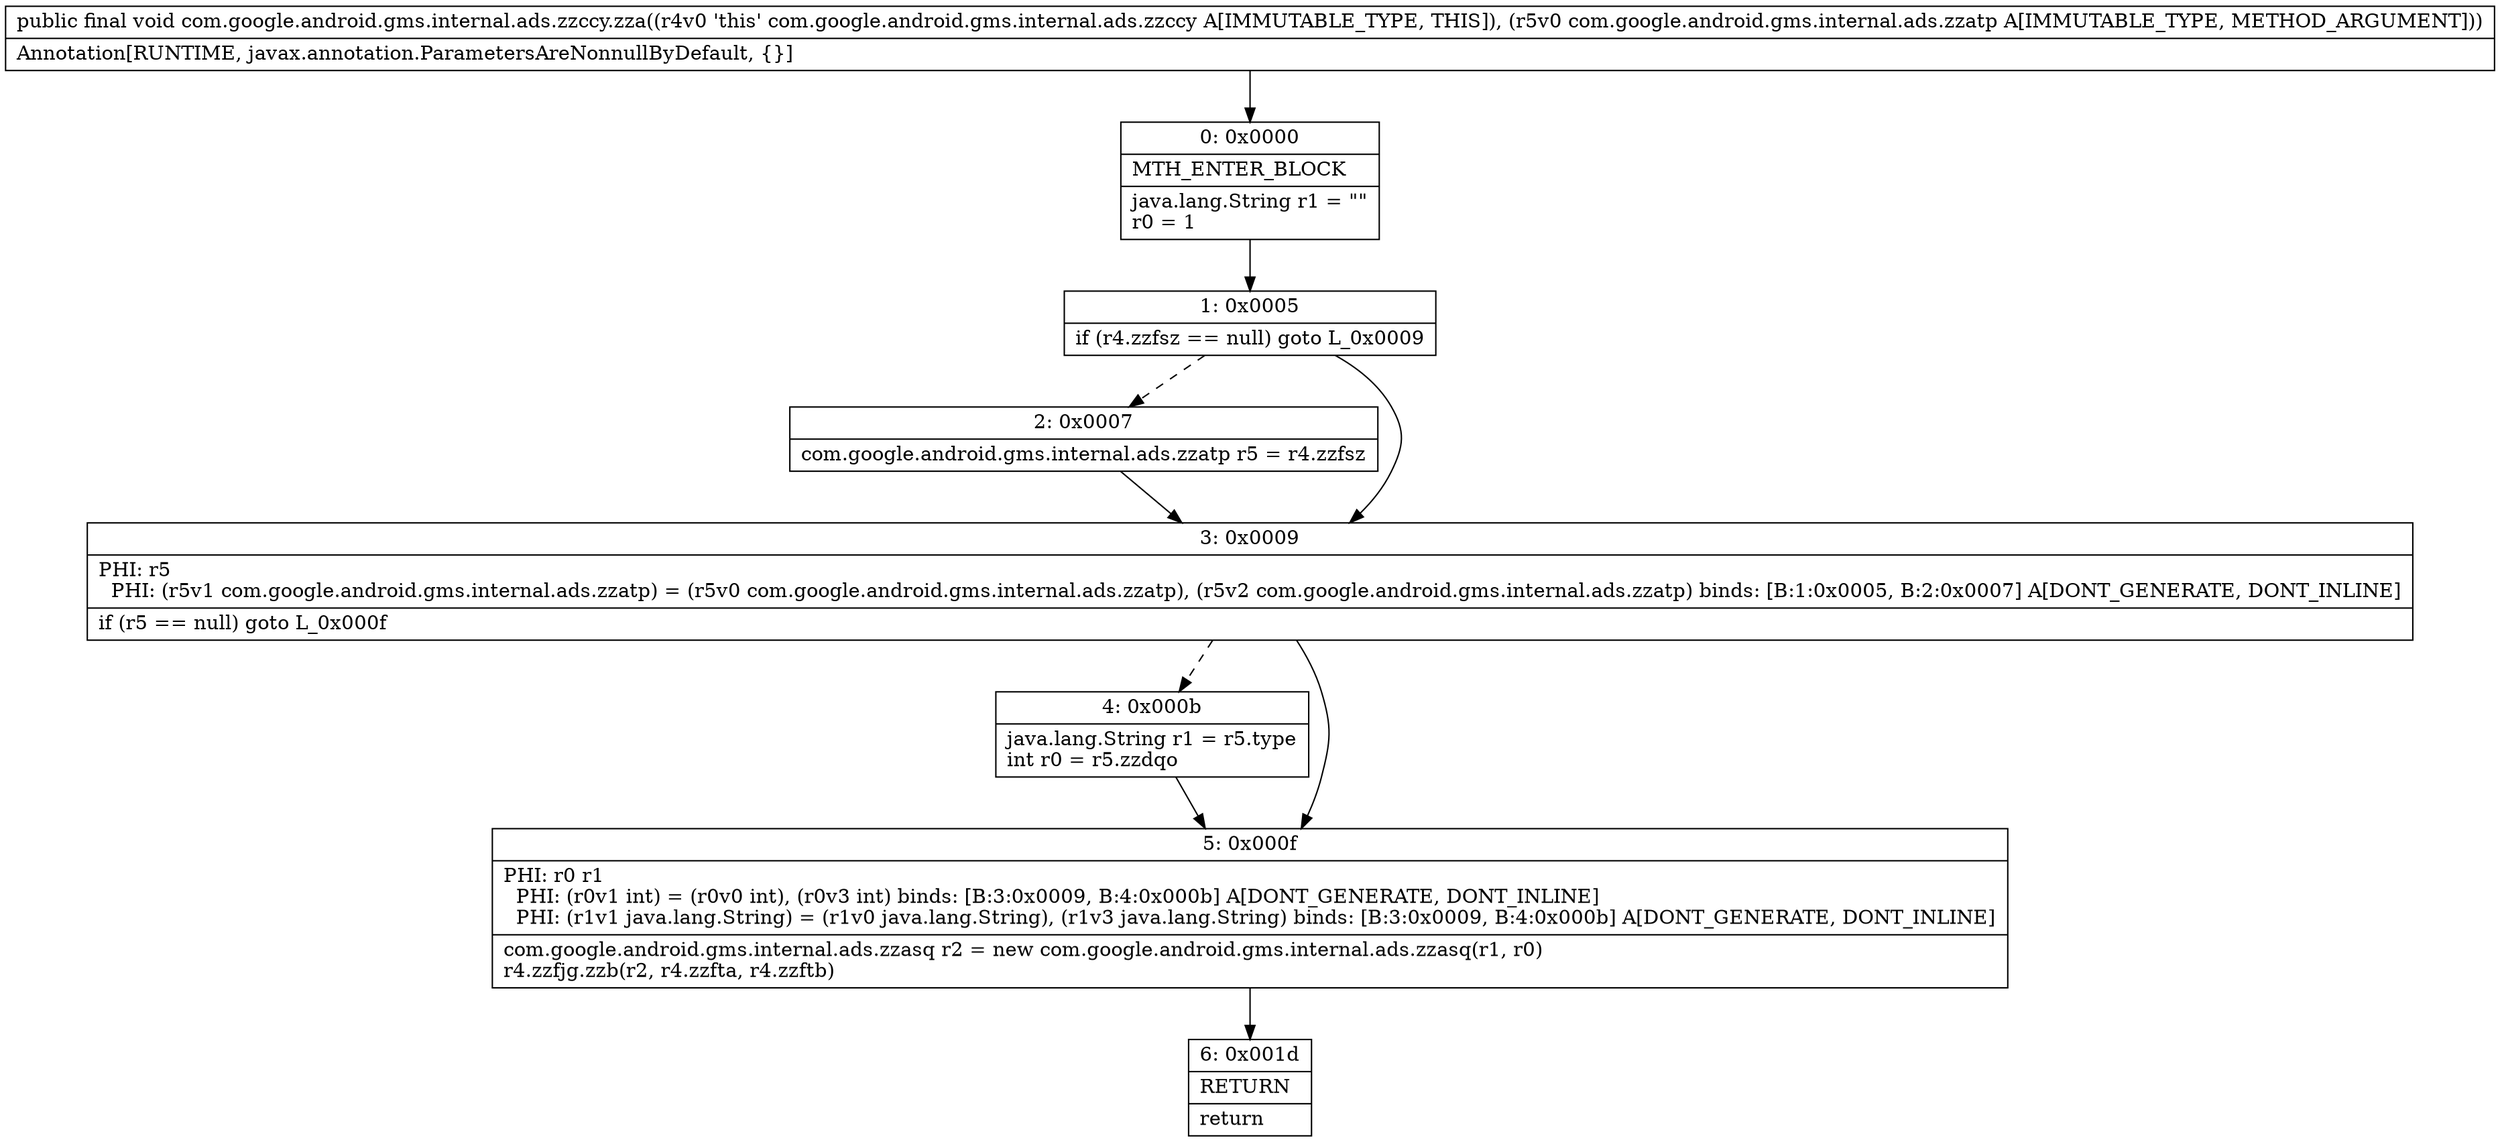 digraph "CFG forcom.google.android.gms.internal.ads.zzccy.zza(Lcom\/google\/android\/gms\/internal\/ads\/zzatp;)V" {
Node_0 [shape=record,label="{0\:\ 0x0000|MTH_ENTER_BLOCK\l|java.lang.String r1 = \"\"\lr0 = 1\l}"];
Node_1 [shape=record,label="{1\:\ 0x0005|if (r4.zzfsz == null) goto L_0x0009\l}"];
Node_2 [shape=record,label="{2\:\ 0x0007|com.google.android.gms.internal.ads.zzatp r5 = r4.zzfsz\l}"];
Node_3 [shape=record,label="{3\:\ 0x0009|PHI: r5 \l  PHI: (r5v1 com.google.android.gms.internal.ads.zzatp) = (r5v0 com.google.android.gms.internal.ads.zzatp), (r5v2 com.google.android.gms.internal.ads.zzatp) binds: [B:1:0x0005, B:2:0x0007] A[DONT_GENERATE, DONT_INLINE]\l|if (r5 == null) goto L_0x000f\l}"];
Node_4 [shape=record,label="{4\:\ 0x000b|java.lang.String r1 = r5.type\lint r0 = r5.zzdqo\l}"];
Node_5 [shape=record,label="{5\:\ 0x000f|PHI: r0 r1 \l  PHI: (r0v1 int) = (r0v0 int), (r0v3 int) binds: [B:3:0x0009, B:4:0x000b] A[DONT_GENERATE, DONT_INLINE]\l  PHI: (r1v1 java.lang.String) = (r1v0 java.lang.String), (r1v3 java.lang.String) binds: [B:3:0x0009, B:4:0x000b] A[DONT_GENERATE, DONT_INLINE]\l|com.google.android.gms.internal.ads.zzasq r2 = new com.google.android.gms.internal.ads.zzasq(r1, r0)\lr4.zzfjg.zzb(r2, r4.zzfta, r4.zzftb)\l}"];
Node_6 [shape=record,label="{6\:\ 0x001d|RETURN\l|return\l}"];
MethodNode[shape=record,label="{public final void com.google.android.gms.internal.ads.zzccy.zza((r4v0 'this' com.google.android.gms.internal.ads.zzccy A[IMMUTABLE_TYPE, THIS]), (r5v0 com.google.android.gms.internal.ads.zzatp A[IMMUTABLE_TYPE, METHOD_ARGUMENT]))  | Annotation[RUNTIME, javax.annotation.ParametersAreNonnullByDefault, \{\}]\l}"];
MethodNode -> Node_0;
Node_0 -> Node_1;
Node_1 -> Node_2[style=dashed];
Node_1 -> Node_3;
Node_2 -> Node_3;
Node_3 -> Node_4[style=dashed];
Node_3 -> Node_5;
Node_4 -> Node_5;
Node_5 -> Node_6;
}

